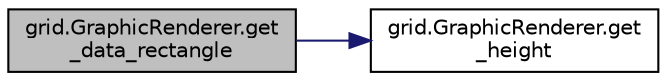 digraph "grid.GraphicRenderer.get_data_rectangle"
{
 // LATEX_PDF_SIZE
  edge [fontname="Helvetica",fontsize="10",labelfontname="Helvetica",labelfontsize="10"];
  node [fontname="Helvetica",fontsize="10",shape=record];
  rankdir="LR";
  Node1 [label="grid.GraphicRenderer.get\l_data_rectangle",height=0.2,width=0.4,color="black", fillcolor="grey75", style="filled", fontcolor="black",tooltip="Get Data Rectangle."];
  Node1 -> Node2 [color="midnightblue",fontsize="10",style="solid",fontname="Helvetica"];
  Node2 [label="grid.GraphicRenderer.get\l_height",height=0.2,width=0.4,color="black", fillcolor="white", style="filled",URL="$classgrid_1_1_graphic_renderer.html#a48ea73e884131f1ea4dd5c42acd5afa9",tooltip="Get Height."];
}
